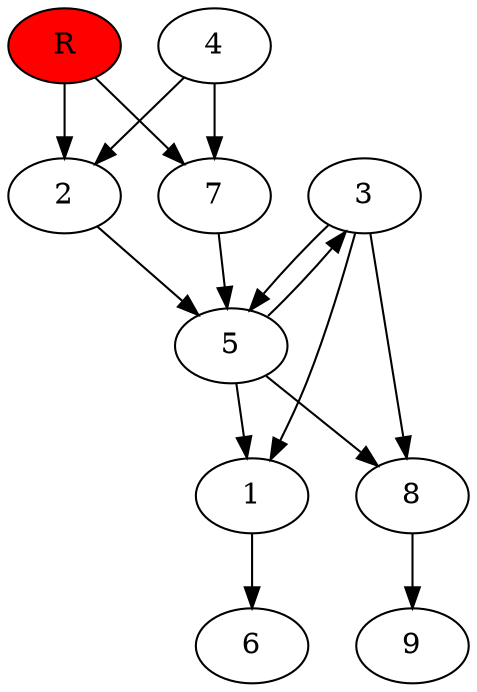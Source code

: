 digraph prb52272 {
	1
	2
	3
	4
	5
	6
	7
	8
	R [fillcolor="#ff0000" style=filled]
	1 -> 6
	2 -> 5
	3 -> 1
	3 -> 5
	3 -> 8
	4 -> 2
	4 -> 7
	5 -> 1
	5 -> 3
	5 -> 8
	7 -> 5
	8 -> 9
	R -> 2
	R -> 7
}

